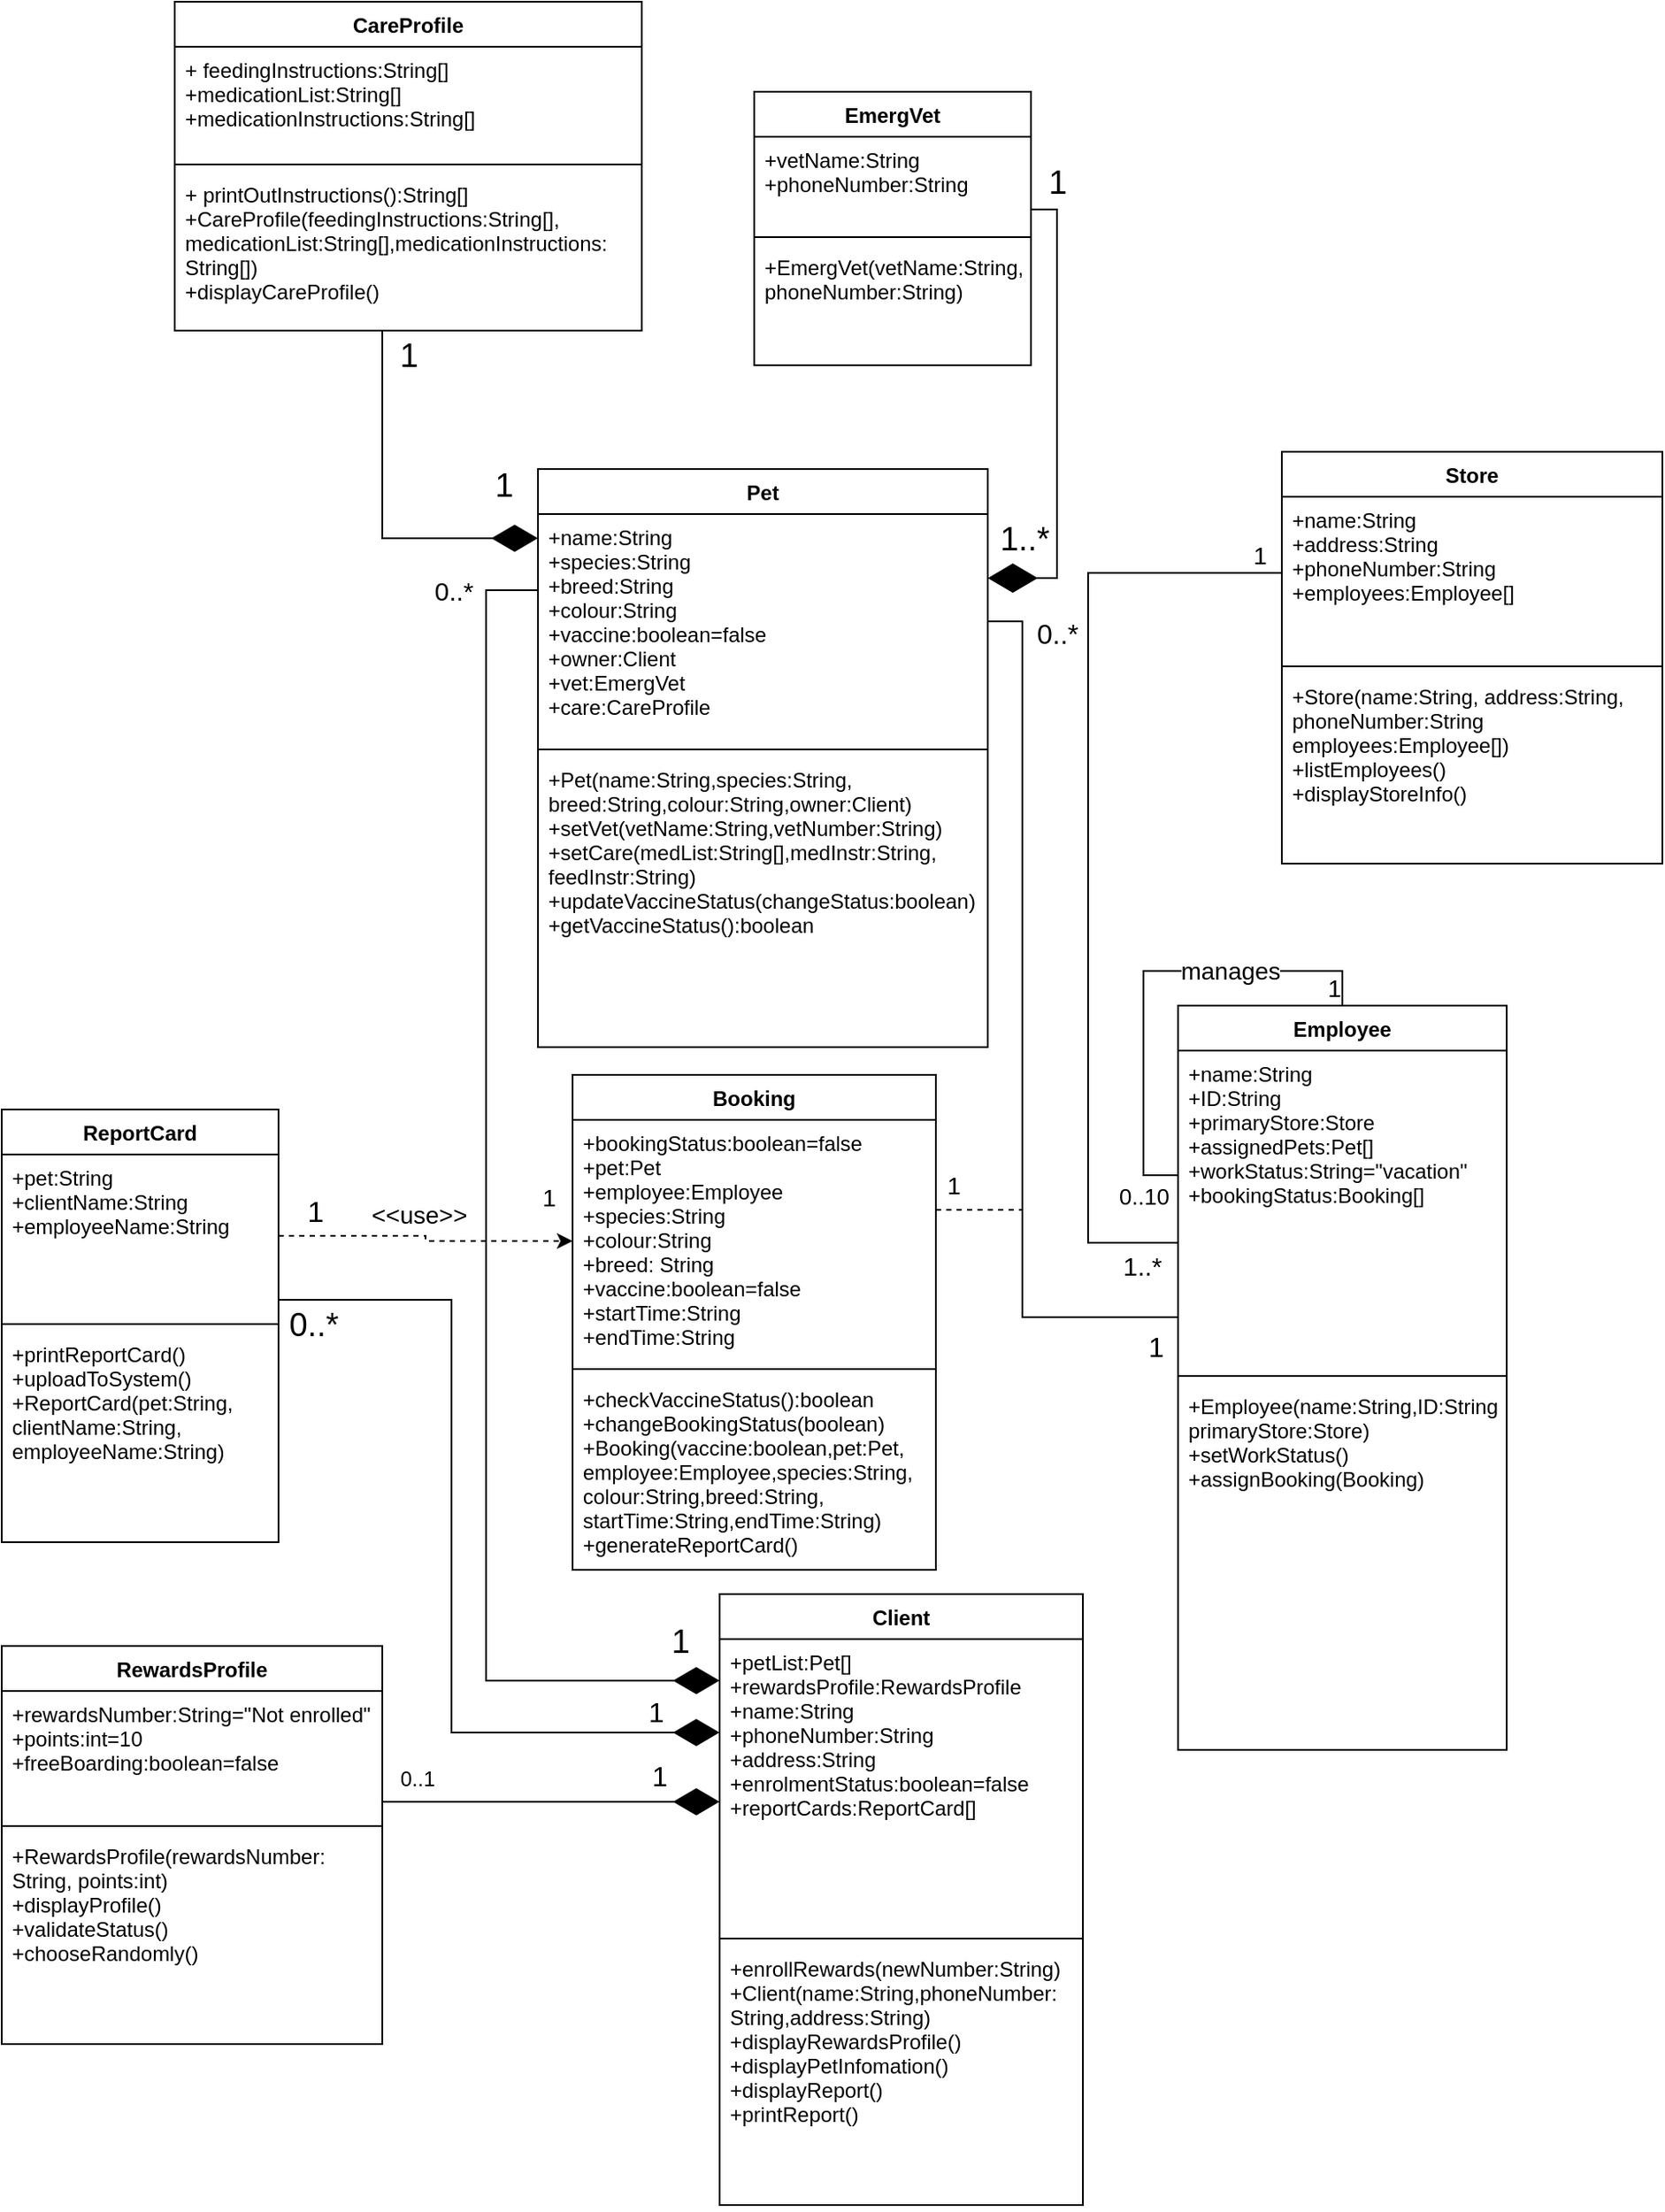 <mxfile version="13.10.0" type="embed">
    <diagram id="KkAEK1PmrdgjVWSnt0TE" name="Page-1">
        <mxGraphModel dx="1127" dy="680" grid="0" gridSize="10" guides="1" tooltips="1" connect="1" arrows="1" fold="1" page="0" pageScale="1" pageWidth="850" pageHeight="1100" background="#FFFFFF" math="0" shadow="0">
            <root>
                <mxCell id="0"/>
                <mxCell id="1" style="" parent="0"/>
                <mxCell id="2" value="CareProfile" style="swimlane;fontStyle=1;align=center;verticalAlign=top;childLayout=stackLayout;horizontal=1;startSize=26;horizontalStack=0;resizeParent=1;resizeParentMax=0;resizeLast=0;collapsible=1;marginBottom=0;" parent="1" vertex="1">
                    <mxGeometry x="60" y="90" width="270" height="190" as="geometry"/>
                </mxCell>
                <mxCell id="3" value="+ feedingInstructions:String[]&#10;+medicationList:String[]&#10;+medicationInstructions:String[]" style="text;strokeColor=none;fillColor=none;align=left;verticalAlign=top;spacingLeft=4;spacingRight=4;overflow=hidden;rotatable=0;points=[[0,0.5],[1,0.5]];portConstraint=eastwest;" parent="2" vertex="1">
                    <mxGeometry y="26" width="270" height="64" as="geometry"/>
                </mxCell>
                <mxCell id="4" value="" style="line;strokeWidth=1;fillColor=none;align=left;verticalAlign=middle;spacingTop=-1;spacingLeft=3;spacingRight=3;rotatable=0;labelPosition=right;points=[];portConstraint=eastwest;" parent="2" vertex="1">
                    <mxGeometry y="90" width="270" height="8" as="geometry"/>
                </mxCell>
                <mxCell id="5" value="+ printOutInstructions():String[]&#10;+CareProfile(feedingInstructions:String[],&#10;medicationList:String[],medicationInstructions:&#10;String[])&#10;+displayCareProfile()" style="text;strokeColor=none;fillColor=none;align=left;verticalAlign=top;spacingLeft=4;spacingRight=4;overflow=hidden;rotatable=0;points=[[0,0.5],[1,0.5]];portConstraint=eastwest;" parent="2" vertex="1">
                    <mxGeometry y="98" width="270" height="92" as="geometry"/>
                </mxCell>
                <mxCell id="6" value="EmergVet" style="swimlane;fontStyle=1;align=center;verticalAlign=top;childLayout=stackLayout;horizontal=1;startSize=26;horizontalStack=0;resizeParent=1;resizeParentMax=0;resizeLast=0;collapsible=1;marginBottom=0;" parent="1" vertex="1">
                    <mxGeometry x="395" y="142" width="160" height="158" as="geometry"/>
                </mxCell>
                <mxCell id="7" value="+vetName:String&#10;+phoneNumber:String" style="text;strokeColor=none;fillColor=none;align=left;verticalAlign=top;spacingLeft=4;spacingRight=4;overflow=hidden;rotatable=0;points=[[0,0.5],[1,0.5]];portConstraint=eastwest;" parent="6" vertex="1">
                    <mxGeometry y="26" width="160" height="54" as="geometry"/>
                </mxCell>
                <mxCell id="8" value="" style="line;strokeWidth=1;fillColor=none;align=left;verticalAlign=middle;spacingTop=-1;spacingLeft=3;spacingRight=3;rotatable=0;labelPosition=right;points=[];portConstraint=eastwest;" parent="6" vertex="1">
                    <mxGeometry y="80" width="160" height="8" as="geometry"/>
                </mxCell>
                <mxCell id="9" value="+EmergVet(vetName:String,&#10;phoneNumber:String)" style="text;strokeColor=none;fillColor=none;align=left;verticalAlign=top;spacingLeft=4;spacingRight=4;overflow=hidden;rotatable=0;points=[[0,0.5],[1,0.5]];portConstraint=eastwest;" parent="6" vertex="1">
                    <mxGeometry y="88" width="160" height="70" as="geometry"/>
                </mxCell>
                <mxCell id="10" value="ReportCard" style="swimlane;fontStyle=1;align=center;verticalAlign=top;childLayout=stackLayout;horizontal=1;startSize=26;horizontalStack=0;resizeParent=1;resizeParentMax=0;resizeLast=0;collapsible=1;marginBottom=0;" parent="1" vertex="1">
                    <mxGeometry x="-40" y="730" width="160" height="250" as="geometry"/>
                </mxCell>
                <mxCell id="11" value="+pet:String&#10;+clientName:String&#10;+employeeName:String" style="text;strokeColor=none;fillColor=none;align=left;verticalAlign=top;spacingLeft=4;spacingRight=4;overflow=hidden;rotatable=0;points=[[0,0.5],[1,0.5]];portConstraint=eastwest;" parent="10" vertex="1">
                    <mxGeometry y="26" width="160" height="94" as="geometry"/>
                </mxCell>
                <mxCell id="12" value="" style="line;strokeWidth=1;fillColor=none;align=left;verticalAlign=middle;spacingTop=-1;spacingLeft=3;spacingRight=3;rotatable=0;labelPosition=right;points=[];portConstraint=eastwest;" parent="10" vertex="1">
                    <mxGeometry y="120" width="160" height="8" as="geometry"/>
                </mxCell>
                <mxCell id="13" value="+printReportCard()&#10;+uploadToSystem()&#10;+ReportCard(pet:String, &#10;clientName:String,&#10;employeeName:String)" style="text;strokeColor=none;fillColor=none;align=left;verticalAlign=top;spacingLeft=4;spacingRight=4;overflow=hidden;rotatable=0;points=[[0,0.5],[1,0.5]];portConstraint=eastwest;" parent="10" vertex="1">
                    <mxGeometry y="128" width="160" height="122" as="geometry"/>
                </mxCell>
                <mxCell id="14" value="Booking" style="swimlane;fontStyle=1;align=center;verticalAlign=top;childLayout=stackLayout;horizontal=1;startSize=26;horizontalStack=0;resizeParent=1;resizeParentMax=0;resizeLast=0;collapsible=1;marginBottom=0;" parent="1" vertex="1">
                    <mxGeometry x="290" y="710" width="210" height="286" as="geometry"/>
                </mxCell>
                <mxCell id="15" value="+bookingStatus:boolean=false&#10;+pet:Pet&#10;+employee:Employee&#10;+species:String&#10;+colour:String&#10;+breed: String&#10;+vaccine:boolean=false&#10;+startTime:String&#10;+endTime:String&#10;&#10;&#10;" style="text;strokeColor=none;fillColor=none;align=left;verticalAlign=top;spacingLeft=4;spacingRight=4;overflow=hidden;rotatable=0;points=[[0,0.5],[1,0.5]];portConstraint=eastwest;" parent="14" vertex="1">
                    <mxGeometry y="26" width="210" height="140" as="geometry"/>
                </mxCell>
                <mxCell id="16" value="" style="line;strokeWidth=1;fillColor=none;align=left;verticalAlign=middle;spacingTop=-1;spacingLeft=3;spacingRight=3;rotatable=0;labelPosition=right;points=[];portConstraint=eastwest;" parent="14" vertex="1">
                    <mxGeometry y="166" width="210" height="8" as="geometry"/>
                </mxCell>
                <mxCell id="17" value="+checkVaccineStatus():boolean&#10;+changeBookingStatus(boolean)&#10;+Booking(vaccine:boolean,pet:Pet,&#10;employee:Employee,species:String,&#10;colour:String,breed:String,&#10;startTime:String,endTime:String)&#10;+generateReportCard()&#10;" style="text;strokeColor=none;fillColor=none;align=left;verticalAlign=top;spacingLeft=4;spacingRight=4;overflow=hidden;rotatable=0;points=[[0,0.5],[1,0.5]];portConstraint=eastwest;" parent="14" vertex="1">
                    <mxGeometry y="174" width="210" height="112" as="geometry"/>
                </mxCell>
                <mxCell id="18" value="Pet" style="swimlane;fontStyle=1;align=center;verticalAlign=top;childLayout=stackLayout;horizontal=1;startSize=26;horizontalStack=0;resizeParent=1;resizeParentMax=0;resizeLast=0;collapsible=1;marginBottom=0;" parent="1" vertex="1">
                    <mxGeometry x="270" y="360" width="260" height="334" as="geometry"/>
                </mxCell>
                <mxCell id="19" value="+name:String&#10;+species:String&#10;+breed:String&#10;+colour:String&#10;+vaccine:boolean=false&#10;+owner:Client&#10;+vet:EmergVet&#10;+care:CareProfile" style="text;strokeColor=none;fillColor=none;align=left;verticalAlign=top;spacingLeft=4;spacingRight=4;overflow=hidden;rotatable=0;points=[[0,0.5],[1,0.5]];portConstraint=eastwest;" parent="18" vertex="1">
                    <mxGeometry y="26" width="260" height="132" as="geometry"/>
                </mxCell>
                <mxCell id="20" value="" style="line;strokeWidth=1;fillColor=none;align=left;verticalAlign=middle;spacingTop=-1;spacingLeft=3;spacingRight=3;rotatable=0;labelPosition=right;points=[];portConstraint=eastwest;" parent="18" vertex="1">
                    <mxGeometry y="158" width="260" height="8" as="geometry"/>
                </mxCell>
                <mxCell id="21" value="+Pet(name:String,species:String,&#10;breed:String,colour:String,owner:Client)&#10;+setVet(vetName:String,vetNumber:String)&#10;+setCare(medList:String[],medInstr:String,&#10;feedInstr:String)&#10;+updateVaccineStatus(changeStatus:boolean)&#10;+getVaccineStatus():boolean&#10;" style="text;strokeColor=none;fillColor=none;align=left;verticalAlign=top;spacingLeft=4;spacingRight=4;overflow=hidden;rotatable=0;points=[[0,0.5],[1,0.5]];portConstraint=eastwest;" parent="18" vertex="1">
                    <mxGeometry y="166" width="260" height="168" as="geometry"/>
                </mxCell>
                <mxCell id="22" value="Client" style="swimlane;fontStyle=1;align=center;verticalAlign=top;childLayout=stackLayout;horizontal=1;startSize=26;horizontalStack=0;resizeParent=1;resizeParentMax=0;resizeLast=0;collapsible=1;marginBottom=0;" parent="1" vertex="1">
                    <mxGeometry x="375" y="1010" width="210" height="353" as="geometry"/>
                </mxCell>
                <mxCell id="23" value="+petList:Pet[]&#10;+rewardsProfile:RewardsProfile&#10;+name:String&#10;+phoneNumber:String&#10;+address:String&#10;+enrolmentStatus:boolean=false&#10;+reportCards:ReportCard[]" style="text;strokeColor=none;fillColor=none;align=left;verticalAlign=top;spacingLeft=4;spacingRight=4;overflow=hidden;rotatable=0;points=[[0,0.5],[1,0.5]];portConstraint=eastwest;" parent="22" vertex="1">
                    <mxGeometry y="26" width="210" height="169" as="geometry"/>
                </mxCell>
                <mxCell id="24" value="" style="line;strokeWidth=1;fillColor=none;align=left;verticalAlign=middle;spacingTop=-1;spacingLeft=3;spacingRight=3;rotatable=0;labelPosition=right;points=[];portConstraint=eastwest;" parent="22" vertex="1">
                    <mxGeometry y="195" width="210" height="8" as="geometry"/>
                </mxCell>
                <mxCell id="25" value="+enrollRewards(newNumber:String)&#10;+Client(name:String,phoneNumber:&#10;String,address:String)&#10;+displayRewardsProfile()&#10;+displayPetInfomation()&#10;+displayReport()&#10;+printReport()&#10;" style="text;strokeColor=none;fillColor=none;align=left;verticalAlign=top;spacingLeft=4;spacingRight=4;overflow=hidden;rotatable=0;points=[[0,0.5],[1,0.5]];portConstraint=eastwest;" parent="22" vertex="1">
                    <mxGeometry y="203" width="210" height="150" as="geometry"/>
                </mxCell>
                <mxCell id="26" value="Store" style="swimlane;fontStyle=1;align=center;verticalAlign=top;childLayout=stackLayout;horizontal=1;startSize=26;horizontalStack=0;resizeParent=1;resizeParentMax=0;resizeLast=0;collapsible=1;marginBottom=0;" parent="1" vertex="1">
                    <mxGeometry x="700" y="350" width="220" height="238" as="geometry"/>
                </mxCell>
                <mxCell id="27" value="+name:String&#10;+address:String&#10;+phoneNumber:String&#10;+employees:Employee[]" style="text;strokeColor=none;fillColor=none;align=left;verticalAlign=top;spacingLeft=4;spacingRight=4;overflow=hidden;rotatable=0;points=[[0,0.5],[1,0.5]];portConstraint=eastwest;" parent="26" vertex="1">
                    <mxGeometry y="26" width="220" height="94" as="geometry"/>
                </mxCell>
                <mxCell id="28" value="" style="line;strokeWidth=1;fillColor=none;align=left;verticalAlign=middle;spacingTop=-1;spacingLeft=3;spacingRight=3;rotatable=0;labelPosition=right;points=[];portConstraint=eastwest;" parent="26" vertex="1">
                    <mxGeometry y="120" width="220" height="8" as="geometry"/>
                </mxCell>
                <mxCell id="29" value="+Store(name:String, address:String,&#10;phoneNumber:String&#10;employees:Employee[])&#10;+listEmployees()&#10;+displayStoreInfo()" style="text;strokeColor=none;fillColor=none;align=left;verticalAlign=top;spacingLeft=4;spacingRight=4;overflow=hidden;rotatable=0;points=[[0,0.5],[1,0.5]];portConstraint=eastwest;" parent="26" vertex="1">
                    <mxGeometry y="128" width="220" height="110" as="geometry"/>
                </mxCell>
                <mxCell id="52" style="edgeStyle=none;rounded=0;orthogonalLoop=1;jettySize=auto;html=1;exitX=0;exitY=0.5;exitDx=0;exitDy=0;endArrow=none;endFill=0;" parent="26" source="27" target="27" edge="1">
                    <mxGeometry relative="1" as="geometry"/>
                </mxCell>
                <mxCell id="30" value="Employee" style="swimlane;fontStyle=1;align=center;verticalAlign=top;childLayout=stackLayout;horizontal=1;startSize=26;horizontalStack=0;resizeParent=1;resizeParentMax=0;resizeLast=0;collapsible=1;marginBottom=0;" parent="1" vertex="1">
                    <mxGeometry x="640" y="670" width="190" height="430" as="geometry">
                        <mxRectangle x="630" y="670" width="90" height="26" as="alternateBounds"/>
                    </mxGeometry>
                </mxCell>
                <mxCell id="31" value="+name:String&#10;+ID:String&#10;+primaryStore:Store&#10;+assignedPets:Pet[]&#10;+workStatus:String=&quot;vacation&quot;&#10;+bookingStatus:Booking[]&#10;" style="text;strokeColor=none;fillColor=none;align=left;verticalAlign=top;spacingLeft=4;spacingRight=4;overflow=hidden;rotatable=0;points=[[0,0.5],[1,0.5]];portConstraint=eastwest;" parent="30" vertex="1">
                    <mxGeometry y="26" width="190" height="184" as="geometry"/>
                </mxCell>
                <mxCell id="32" value="" style="line;strokeWidth=1;fillColor=none;align=left;verticalAlign=middle;spacingTop=-1;spacingLeft=3;spacingRight=3;rotatable=0;labelPosition=right;points=[];portConstraint=eastwest;" parent="30" vertex="1">
                    <mxGeometry y="210" width="190" height="8" as="geometry"/>
                </mxCell>
                <mxCell id="33" value="+Employee(name:String,ID:String,&#10;primaryStore:Store)&#10;+setWorkStatus()&#10;+assignBooking(Booking)" style="text;strokeColor=none;fillColor=none;align=left;verticalAlign=top;spacingLeft=4;spacingRight=4;overflow=hidden;rotatable=0;points=[[0,0.5],[1,0.5]];portConstraint=eastwest;" parent="30" vertex="1">
                    <mxGeometry y="218" width="190" height="212" as="geometry"/>
                </mxCell>
                <mxCell id="36" style="edgeStyle=orthogonalEdgeStyle;rounded=0;orthogonalLoop=1;jettySize=auto;html=1;endArrow=none;endFill=0;" parent="30" source="31" target="30" edge="1">
                    <mxGeometry relative="1" as="geometry">
                        <mxPoint x="95" y="-20" as="targetPoint"/>
                        <Array as="points">
                            <mxPoint x="-20" y="98"/>
                            <mxPoint x="-20" y="-20"/>
                            <mxPoint x="95" y="-20"/>
                        </Array>
                    </mxGeometry>
                </mxCell>
                <mxCell id="37" value="manages" style="edgeLabel;html=1;align=center;verticalAlign=middle;resizable=0;points=[];fontSize=14;" parent="36" vertex="1" connectable="0">
                    <mxGeometry x="0.961" y="2" relative="1" as="geometry">
                        <mxPoint x="-67" y="-14.5" as="offset"/>
                    </mxGeometry>
                </mxCell>
                <mxCell id="38" value="&lt;font style=&quot;font-size: 14px&quot;&gt;1&lt;/font&gt;" style="text;html=1;align=center;verticalAlign=middle;resizable=0;points=[];autosize=1;" parent="1" vertex="1">
                    <mxGeometry x="720" y="650" width="20" height="20" as="geometry"/>
                </mxCell>
                <mxCell id="39" value="&lt;font style=&quot;font-size: 13px&quot;&gt;0..10&lt;/font&gt;" style="text;html=1;align=center;verticalAlign=middle;resizable=0;points=[];autosize=1;" parent="1" vertex="1">
                    <mxGeometry x="600" y="770" width="40" height="20" as="geometry"/>
                </mxCell>
                <mxCell id="40" value="RewardsProfile" style="swimlane;fontStyle=1;align=center;verticalAlign=top;childLayout=stackLayout;horizontal=1;startSize=26;horizontalStack=0;resizeParent=1;resizeParentMax=0;resizeLast=0;collapsible=1;marginBottom=0;" parent="1" vertex="1">
                    <mxGeometry x="-40" y="1040" width="220" height="230" as="geometry"/>
                </mxCell>
                <mxCell id="41" value="+rewardsNumber:String=&quot;Not enrolled&quot;&#10;+points:int=10&#10;+freeBoarding:boolean=false&#10;" style="text;strokeColor=none;fillColor=none;align=left;verticalAlign=top;spacingLeft=4;spacingRight=4;overflow=hidden;rotatable=0;points=[[0,0.5],[1,0.5]];portConstraint=eastwest;" parent="40" vertex="1">
                    <mxGeometry y="26" width="220" height="74" as="geometry"/>
                </mxCell>
                <mxCell id="42" value="" style="line;strokeWidth=1;fillColor=none;align=left;verticalAlign=middle;spacingTop=-1;spacingLeft=3;spacingRight=3;rotatable=0;labelPosition=right;points=[];portConstraint=eastwest;" parent="40" vertex="1">
                    <mxGeometry y="100" width="220" height="8" as="geometry"/>
                </mxCell>
                <mxCell id="43" value="+RewardsProfile(rewardsNumber:&#10;String, points:int)&#10;+displayProfile()&#10;+validateStatus()&#10;+chooseRandomly()&#10;" style="text;strokeColor=none;fillColor=none;align=left;verticalAlign=top;spacingLeft=4;spacingRight=4;overflow=hidden;rotatable=0;points=[[0,0.5],[1,0.5]];portConstraint=eastwest;" parent="40" vertex="1">
                    <mxGeometry y="108" width="220" height="122" as="geometry"/>
                </mxCell>
                <mxCell id="55" style="edgeStyle=orthogonalEdgeStyle;rounded=0;jumpStyle=none;orthogonalLoop=1;jettySize=auto;html=1;startArrow=none;startFill=0;endArrow=none;endFill=0;" parent="1" source="27" target="31" edge="1">
                    <mxGeometry relative="1" as="geometry">
                        <mxPoint x="640" y="807.034" as="targetPoint"/>
                        <mxPoint x="670" y="420.0" as="sourcePoint"/>
                        <Array as="points">
                            <mxPoint x="588" y="420"/>
                            <mxPoint x="588" y="807"/>
                        </Array>
                    </mxGeometry>
                </mxCell>
                <mxCell id="56" value="&lt;font style=&quot;font-size: 14px&quot;&gt;1&lt;/font&gt;" style="edgeLabel;html=1;align=center;verticalAlign=middle;resizable=0;points=[];" parent="55" vertex="1" connectable="0">
                    <mxGeometry x="-0.785" y="-4" relative="1" as="geometry">
                        <mxPoint x="45.3" y="-6" as="offset"/>
                    </mxGeometry>
                </mxCell>
                <mxCell id="57" value="&lt;font style=&quot;font-size: 15px&quot;&gt;1..*&lt;/font&gt;" style="edgeLabel;html=1;align=center;verticalAlign=middle;resizable=0;points=[];fontSize=19;" parent="55" vertex="1" connectable="0">
                    <mxGeometry x="0.959" y="-5" relative="1" as="geometry">
                        <mxPoint x="-9.93" y="8.0" as="offset"/>
                    </mxGeometry>
                </mxCell>
                <mxCell id="60" value="&lt;font style=&quot;font-size: 16px&quot;&gt;1&lt;/font&gt;" style="text;html=1;align=center;verticalAlign=middle;resizable=0;points=[];autosize=1;fontSize=19;" parent="1" vertex="1">
                    <mxGeometry x="328" y="1063" width="19" height="29" as="geometry"/>
                </mxCell>
                <mxCell id="61" value="&lt;font style=&quot;font-size: 12px&quot;&gt;0..1&lt;/font&gt;" style="text;html=1;align=center;verticalAlign=middle;resizable=0;points=[];autosize=1;fontSize=19;rotation=0;" parent="1" vertex="1">
                    <mxGeometry x="180" y="1100" width="40" height="30" as="geometry"/>
                </mxCell>
                <mxCell id="63" value="" style="endArrow=diamondThin;endFill=1&#10;;endSize=26;html=1;fontSize=19;edgeStyle=orthogonalEdgeStyle;rounded=0;" parent="1" source="7" target="19" edge="1">
                    <mxGeometry width="160" relative="1" as="geometry">
                        <mxPoint x="553" y="210" as="sourcePoint"/>
                        <mxPoint x="530" y="423" as="targetPoint"/>
                        <Array as="points">
                            <mxPoint x="570" y="210"/>
                            <mxPoint x="570" y="423"/>
                        </Array>
                    </mxGeometry>
                </mxCell>
                <mxCell id="67" style="edgeStyle=orthogonalEdgeStyle;rounded=0;jumpStyle=none;orthogonalLoop=1;jettySize=auto;html=1;startArrow=none;startFill=0;endArrow=diamondThin;endFill=1;endSize=24;fontSize=19;" parent="1" source="19" target="23" edge="1">
                    <mxGeometry relative="1" as="geometry">
                        <mxPoint x="290" y="770" as="targetPoint"/>
                        <mxPoint x="270" y="470" as="sourcePoint"/>
                        <Array as="points">
                            <mxPoint x="240" y="430"/>
                            <mxPoint x="240" y="1060"/>
                        </Array>
                    </mxGeometry>
                </mxCell>
                <mxCell id="69" value="&lt;font style=&quot;font-size: 15px&quot;&gt;0..*&lt;/font&gt;" style="text;html=1;align=center;verticalAlign=middle;resizable=0;points=[];autosize=1;fontSize=19;" parent="1" vertex="1">
                    <mxGeometry x="204" y="416" width="33" height="28" as="geometry"/>
                </mxCell>
                <mxCell id="70" value="1" style="text;html=1;align=center;verticalAlign=middle;resizable=0;points=[];autosize=1;fontSize=19;" parent="1" vertex="1">
                    <mxGeometry x="337" y="1023" width="30" height="30" as="geometry"/>
                </mxCell>
                <mxCell id="71" style="edgeStyle=orthogonalEdgeStyle;rounded=0;jumpStyle=none;orthogonalLoop=1;jettySize=auto;html=1;exitX=1;exitY=0.5;exitDx=0;exitDy=0;startArrow=none;startFill=0;endArrow=none;endFill=0;fontSize=19;sketch=0;shadow=0;" parent="1" source="19" target="31" edge="1">
                    <mxGeometry relative="1" as="geometry">
                        <mxPoint x="580" y="840" as="targetPoint"/>
                        <Array as="points">
                            <mxPoint x="550" y="448"/>
                            <mxPoint x="550" y="850"/>
                        </Array>
                    </mxGeometry>
                </mxCell>
                <mxCell id="73" value="&lt;font style=&quot;font-size: 16px&quot;&gt;1&lt;/font&gt;" style="text;html=1;align=center;verticalAlign=middle;resizable=0;points=[];autosize=1;fontSize=19;" parent="1" vertex="1">
                    <mxGeometry x="617" y="852" width="20" height="30" as="geometry"/>
                </mxCell>
                <mxCell id="74" value="&lt;font style=&quot;font-size: 16px&quot;&gt;0..*&lt;/font&gt;" style="text;html=1;align=center;verticalAlign=middle;resizable=0;points=[];autosize=1;fontSize=19;" parent="1" vertex="1">
                    <mxGeometry x="550" y="440" width="40" height="30" as="geometry"/>
                </mxCell>
                <mxCell id="77" value="" style="endArrow=diamondThin;endFill=1;endSize=24;html=1;shadow=0;fontSize=19;edgeStyle=orthogonalEdgeStyle;rounded=0;" parent="1" source="5" target="19" edge="1">
                    <mxGeometry width="160" relative="1" as="geometry">
                        <mxPoint x="180" y="303" as="sourcePoint"/>
                        <mxPoint x="221" y="410" as="targetPoint"/>
                        <Array as="points">
                            <mxPoint x="180" y="400"/>
                        </Array>
                    </mxGeometry>
                </mxCell>
                <mxCell id="78" value="1" style="text;html=1;align=center;verticalAlign=middle;resizable=0;points=[];autosize=1;fontSize=19;" parent="1" vertex="1">
                    <mxGeometry x="235" y="355" width="30" height="30" as="geometry"/>
                </mxCell>
                <mxCell id="79" value="1" style="text;html=1;align=center;verticalAlign=middle;resizable=0;points=[];autosize=1;fontSize=19;" parent="1" vertex="1">
                    <mxGeometry x="180" y="280" width="30" height="30" as="geometry"/>
                </mxCell>
                <mxCell id="80" value="1..*" style="text;html=1;align=center;verticalAlign=middle;resizable=0;points=[];autosize=1;fontSize=19;" parent="1" vertex="1">
                    <mxGeometry x="531" y="387" width="39" height="27" as="geometry"/>
                </mxCell>
                <mxCell id="81" value="1" style="text;html=1;align=center;verticalAlign=middle;resizable=0;points=[];autosize=1;fontSize=19;" parent="1" vertex="1">
                    <mxGeometry x="555" y="180" width="30" height="30" as="geometry"/>
                </mxCell>
                <mxCell id="83" value="&lt;font style=&quot;font-size: 16px&quot;&gt;1&lt;/font&gt;" style="text;html=1;align=center;verticalAlign=middle;resizable=0;points=[];autosize=1;fontSize=19;" parent="1" vertex="1">
                    <mxGeometry x="330" y="1100" width="20" height="30" as="geometry"/>
                </mxCell>
                <mxCell id="84" value="0..*" style="text;html=1;align=center;verticalAlign=middle;resizable=0;points=[];autosize=1;fontSize=19;" parent="1" vertex="1">
                    <mxGeometry x="120" y="840" width="40" height="30" as="geometry"/>
                </mxCell>
                <mxCell id="85" value="" style="endArrow=diamondThin;endFill=1;endSize=24;html=1;shadow=0;fontSize=19;rounded=0;edgeStyle=orthogonalEdgeStyle;" parent="1" source="11" target="23" edge="1">
                    <mxGeometry width="160" relative="1" as="geometry">
                        <mxPoint x="190" y="790" as="sourcePoint"/>
                        <mxPoint x="320" y="1040" as="targetPoint"/>
                        <Array as="points">
                            <mxPoint x="220" y="840"/>
                            <mxPoint x="220" y="1090"/>
                        </Array>
                    </mxGeometry>
                </mxCell>
                <mxCell id="91" value="" style="endArrow=diamondThin;endFill=1;endSize=24;html=1;shadow=0;fontSize=19;edgeStyle=orthogonalEdgeStyle;rounded=0;" parent="1" source="41" target="23" edge="1">
                    <mxGeometry width="160" relative="1" as="geometry">
                        <mxPoint x="230" y="1020" as="sourcePoint"/>
                        <mxPoint x="340" y="1010" as="targetPoint"/>
                        <Array as="points">
                            <mxPoint x="290" y="1130"/>
                            <mxPoint x="290" y="1130"/>
                        </Array>
                    </mxGeometry>
                </mxCell>
                <mxCell id="95" style="edgeStyle=orthogonalEdgeStyle;rounded=0;sketch=0;jumpStyle=none;orthogonalLoop=1;jettySize=auto;html=1;exitX=1;exitY=0.5;exitDx=0;exitDy=0;shadow=0;startArrow=none;startFill=0;endArrow=none;endFill=0;fontSize=19;dashed=1;" parent="1" source="15" edge="1">
                    <mxGeometry relative="1" as="geometry">
                        <mxPoint x="550" y="788" as="targetPoint"/>
                        <Array as="points">
                            <mxPoint x="500" y="788"/>
                        </Array>
                    </mxGeometry>
                </mxCell>
                <mxCell id="96" style="edgeStyle=orthogonalEdgeStyle;rounded=0;orthogonalLoop=1;jettySize=auto;html=1;entryX=0;entryY=0.5;entryDx=0;entryDy=0;fontSize=14;dashed=1;" parent="1" source="11" target="15" edge="1">
                    <mxGeometry relative="1" as="geometry"/>
                </mxCell>
                <mxCell id="97" value="&amp;lt;&amp;lt;use&amp;gt;&amp;gt;" style="text;html=1;align=center;verticalAlign=middle;resizable=0;points=[];autosize=1;fontSize=14;" parent="1" vertex="1">
                    <mxGeometry x="168" y="780" width="65" height="21" as="geometry"/>
                </mxCell>
                <mxCell id="103" value="&lt;font style=&quot;font-size: 17px&quot;&gt;1&lt;/font&gt;" style="text;html=1;align=center;verticalAlign=middle;resizable=0;points=[];autosize=1;fontSize=14;" parent="1" vertex="1">
                    <mxGeometry x="131.5" y="779" width="19" height="22" as="geometry"/>
                </mxCell>
                <mxCell id="104" value="1" style="text;html=1;align=center;verticalAlign=middle;resizable=0;points=[];autosize=1;fontSize=14;" parent="1" vertex="1">
                    <mxGeometry x="267" y="770" width="18" height="21" as="geometry"/>
                </mxCell>
                <mxCell id="105" value="1" style="text;html=1;align=center;verticalAlign=middle;resizable=0;points=[];autosize=1;fontSize=14;" parent="1" vertex="1">
                    <mxGeometry x="501" y="763" width="18" height="21" as="geometry"/>
                </mxCell>
            </root>
        </mxGraphModel>
    </diagram>
</mxfile>